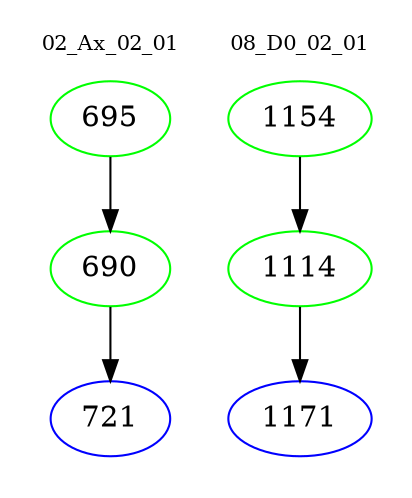 digraph{
subgraph cluster_0 {
color = white
label = "02_Ax_02_01";
fontsize=10;
T0_695 [label="695", color="green"]
T0_695 -> T0_690 [color="black"]
T0_690 [label="690", color="green"]
T0_690 -> T0_721 [color="black"]
T0_721 [label="721", color="blue"]
}
subgraph cluster_1 {
color = white
label = "08_D0_02_01";
fontsize=10;
T1_1154 [label="1154", color="green"]
T1_1154 -> T1_1114 [color="black"]
T1_1114 [label="1114", color="green"]
T1_1114 -> T1_1171 [color="black"]
T1_1171 [label="1171", color="blue"]
}
}
